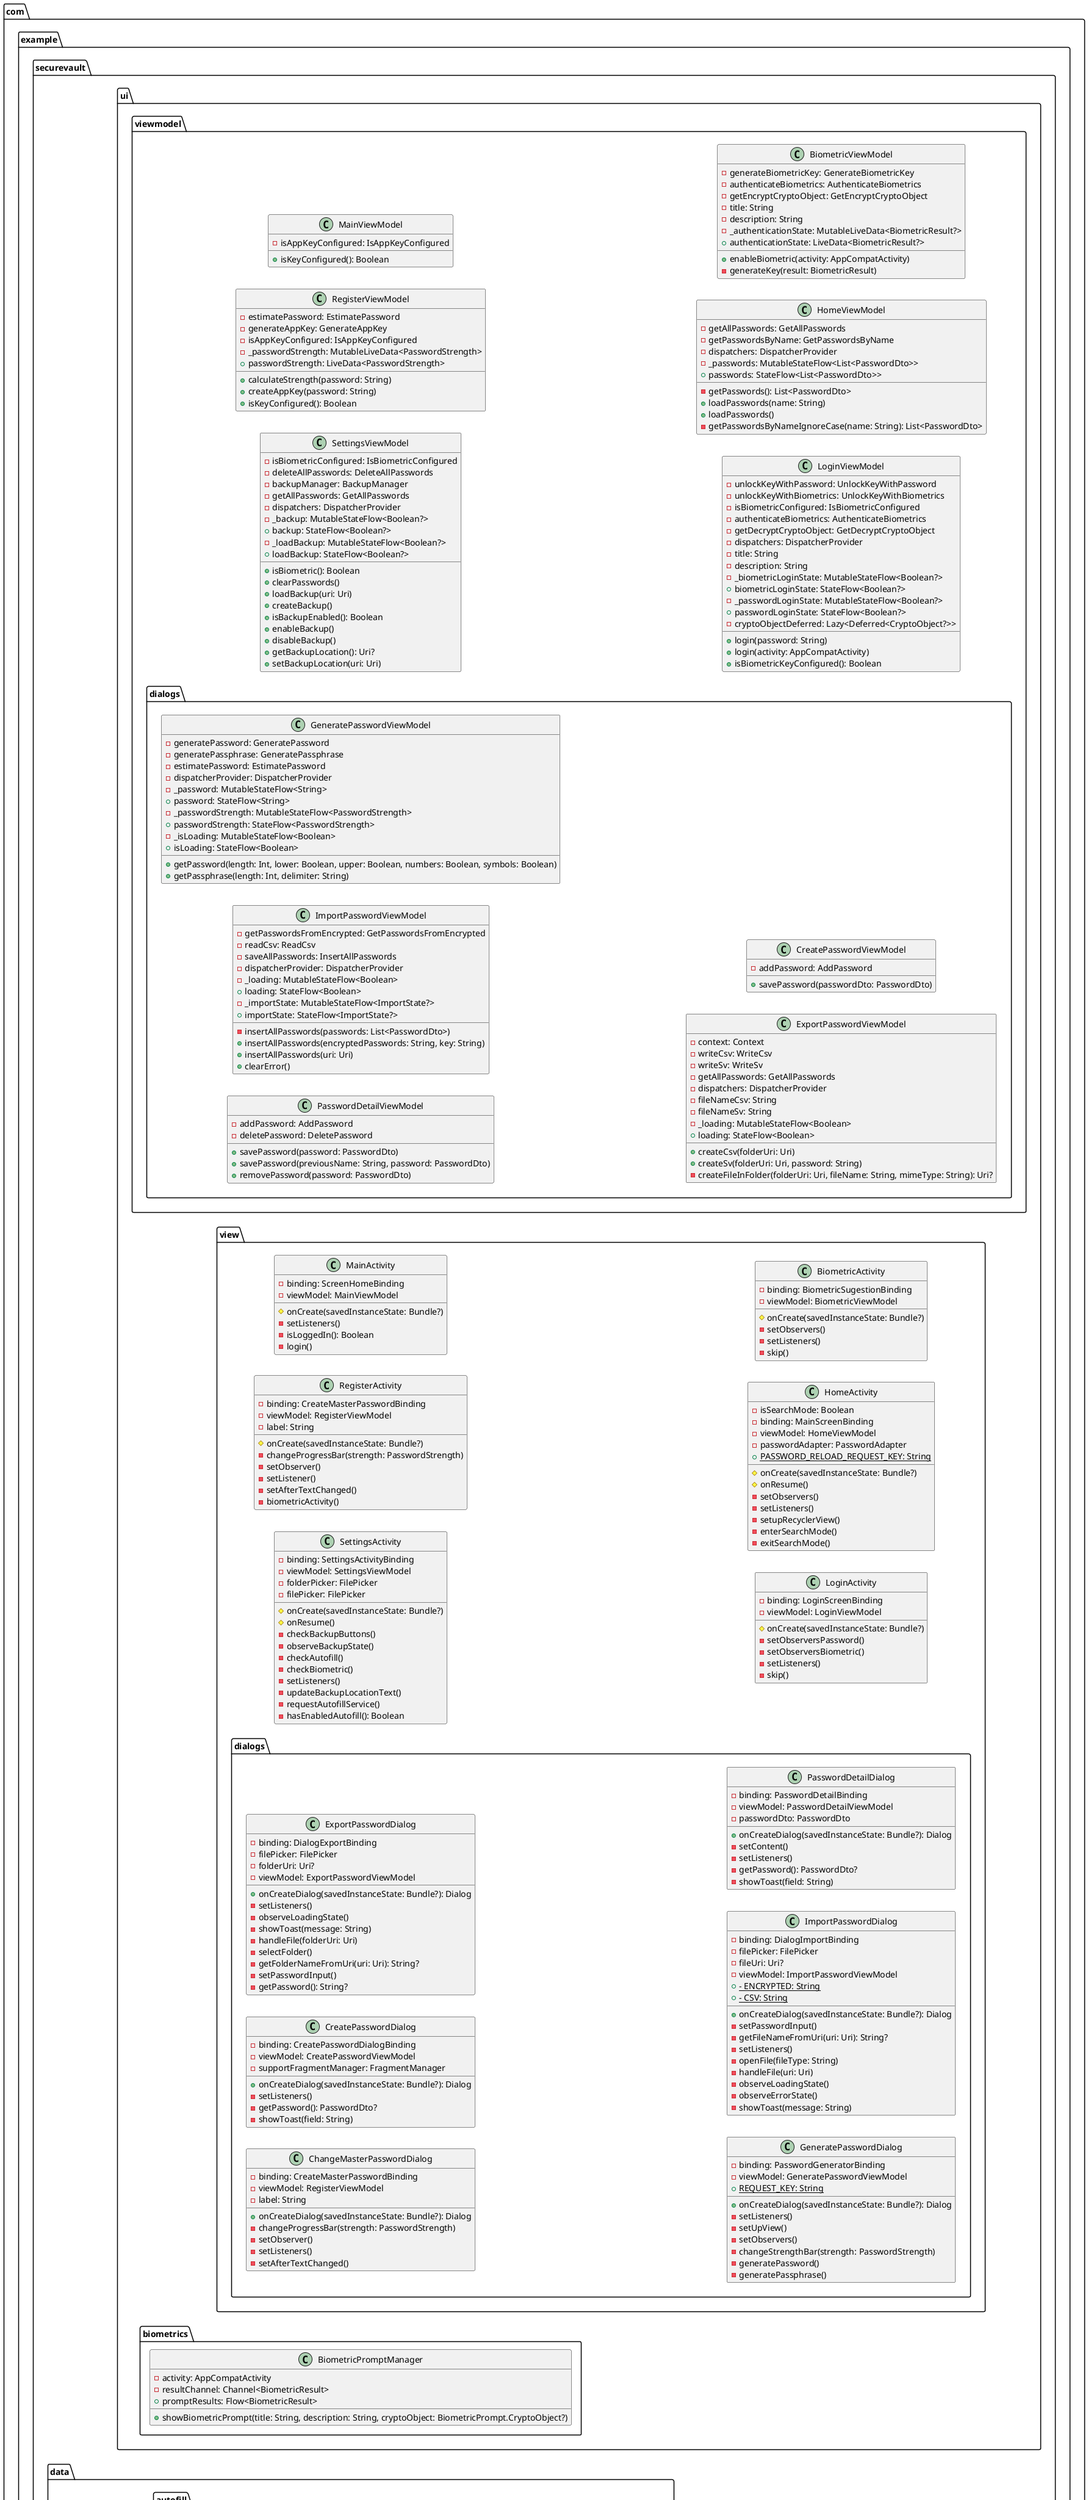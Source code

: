 @startuml
left to right direction
package com.example.securevault {
    package ui.viewmodel {
    together{
        class SettingsViewModel {
            - isBiometricConfigured: IsBiometricConfigured
            - deleteAllPasswords: DeleteAllPasswords
            - backupManager: BackupManager
            - getAllPasswords: GetAllPasswords
            - dispatchers: DispatcherProvider
            - _backup: MutableStateFlow<Boolean?>
            + backup: StateFlow<Boolean?>
            - _loadBackup: MutableStateFlow<Boolean?>
            + loadBackup: StateFlow<Boolean?>
            + isBiometric(): Boolean
            + clearPasswords()
            + loadBackup(uri: Uri)
            + createBackup()
            + isBackupEnabled(): Boolean
            + enableBackup()
            + disableBackup()
            + getBackupLocation(): Uri?
            + setBackupLocation(uri: Uri)
        }
        class RegisterViewModel {
            - estimatePassword: EstimatePassword
            - generateAppKey: GenerateAppKey
            - isAppKeyConfigured: IsAppKeyConfigured
            - _passwordStrength: MutableLiveData<PasswordStrength>
            + passwordStrength: LiveData<PasswordStrength>
            + calculateStrength(password: String)
            + createAppKey(password: String)
            + isKeyConfigured(): Boolean
        }
        class MainViewModel {
            - isAppKeyConfigured: IsAppKeyConfigured
            + isKeyConfigured(): Boolean
        }
        class LoginViewModel {
            - unlockKeyWithPassword: UnlockKeyWithPassword
            - unlockKeyWithBiometrics: UnlockKeyWithBiometrics
            - isBiometricConfigured: IsBiometricConfigured
            - authenticateBiometrics: AuthenticateBiometrics
            - getDecryptCryptoObject: GetDecryptCryptoObject
            - dispatchers: DispatcherProvider
            - title: String
            - description: String
            - _biometricLoginState: MutableStateFlow<Boolean?>
            + biometricLoginState: StateFlow<Boolean?>
            - _passwordLoginState: MutableStateFlow<Boolean?>
            + passwordLoginState: StateFlow<Boolean?>
            - cryptoObjectDeferred: Lazy<Deferred<CryptoObject?>>
            + login(password: String)
            + login(activity: AppCompatActivity)
            + isBiometricKeyConfigured(): Boolean
        }
        class HomeViewModel {
            - getAllPasswords: GetAllPasswords
            - getPasswordsByName: GetPasswordsByName
            - dispatchers: DispatcherProvider
            - _passwords: MutableStateFlow<List<PasswordDto>>
            + passwords: StateFlow<List<PasswordDto>>
            - getPasswords(): List<PasswordDto>
            + loadPasswords(name: String)
            + loadPasswords()
            - getPasswordsByNameIgnoreCase(name: String): List<PasswordDto>
        }
        class BiometricViewModel {
            - generateBiometricKey: GenerateBiometricKey
            - authenticateBiometrics: AuthenticateBiometrics
            - getEncryptCryptoObject: GetEncryptCryptoObject
            - title: String
            - description: String
            - _authenticationState: MutableLiveData<BiometricResult?>
            + authenticationState: LiveData<BiometricResult?>
            + enableBiometric(activity: AppCompatActivity)
            - generateKey(result: BiometricResult)
        }
        }
    }
    package ui.view {
        together{
            class SettingsActivity {
                        - binding: SettingsActivityBinding
                        - viewModel: SettingsViewModel
                        - folderPicker: FilePicker
                        - filePicker: FilePicker
                        # onCreate(savedInstanceState: Bundle?)
                        # onResume()
                        - checkBackupButtons()
                        - observeBackupState()
                        - checkAutofill()
                        - checkBiometric()
                        - setListeners()
                        - updateBackupLocationText()
                        - requestAutofillService()
                        - hasEnabledAutofill(): Boolean
                    }
                    class RegisterActivity {
                        - binding: CreateMasterPasswordBinding
                        - viewModel: RegisterViewModel
                        - label: String
                        # onCreate(savedInstanceState: Bundle?)
                        - changeProgressBar(strength: PasswordStrength)
                        - setObserver()
                        - setListener()
                        - setAfterTextChanged()
                        - biometricActivity()
                    }
                    class MainActivity {
                        - binding: ScreenHomeBinding
                        - viewModel: MainViewModel
                        # onCreate(savedInstanceState: Bundle?)
                        - setListeners()
                        - isLoggedIn(): Boolean
                        - login()
                    }
                    class LoginActivity {
                        - binding: LoginScreenBinding
                        - viewModel: LoginViewModel
                        # onCreate(savedInstanceState: Bundle?)
                        - setObserversPassword()
                        - setObserversBiometric()
                        - setListeners()
                        - skip()
                    }
                    class HomeActivity {
                        - isSearchMode: Boolean
                        - binding: MainScreenBinding
                        - viewModel: HomeViewModel
                        - passwordAdapter: PasswordAdapter
                        + {static} PASSWORD_RELOAD_REQUEST_KEY: String
                        # onCreate(savedInstanceState: Bundle?)
                        # onResume()
                        - setObservers()
                        - setListeners()
                        - setupRecyclerView()
                        - enterSearchMode()
                        - exitSearchMode()
                    }
                    class BiometricActivity {
                        - binding: BiometricSugestionBinding
                        - viewModel: BiometricViewModel
                        # onCreate(savedInstanceState: Bundle?)
                        - setObservers()
                        - setListeners()
                        - skip()
                    }
        }
    }
    package ui.view.dialogs {
        together{
        class ChangeMasterPasswordDialog {
                    - binding: CreateMasterPasswordBinding
                    - viewModel: RegisterViewModel
                    - label: String
                    + onCreateDialog(savedInstanceState: Bundle?): Dialog
                    - changeProgressBar(strength: PasswordStrength)
                    - setObserver()
                    - setListeners()
                    - setAfterTextChanged()
                }
                class CreatePasswordDialog {
                    - binding: CreatePasswordDialogBinding
                    - viewModel: CreatePasswordViewModel
                    - supportFragmentManager: FragmentManager
                    + onCreateDialog(savedInstanceState: Bundle?): Dialog
                    - setListeners()
                    - getPassword(): PasswordDto?
                    - showToast(field: String)
                }
                class ExportPasswordDialog {
                    - binding: DialogExportBinding
                    - filePicker: FilePicker
                    - folderUri: Uri?
                    - viewModel: ExportPasswordViewModel
                    + onCreateDialog(savedInstanceState: Bundle?): Dialog
                    - setListeners()
                    - observeLoadingState()
                    - showToast(message: String)
                    - handleFile(folderUri: Uri)
                    - selectFolder()
                    - getFolderNameFromUri(uri: Uri): String?
                    - setPasswordInput()
                    - getPassword(): String?
                }
                class GeneratePasswordDialog {
                    - binding: PasswordGeneratorBinding
                    - viewModel: GeneratePasswordViewModel
                    + {static} REQUEST_KEY: String
                    + onCreateDialog(savedInstanceState: Bundle?): Dialog
                    - setListeners()
                    - setUpView()
                    - setObservers()
                    - changeStrengthBar(strength: PasswordStrength)
                    - generatePassword()
                    - generatePassphrase()
                }
                class ImportPasswordDialog {
                    - binding: DialogImportBinding
                    - filePicker: FilePicker
                    - fileUri: Uri?
                    - viewModel: ImportPasswordViewModel
                    + {static} - ENCRYPTED: String
                    + {static} - CSV: String
                    + onCreateDialog(savedInstanceState: Bundle?): Dialog
                    - setPasswordInput()
                    - getFileNameFromUri(uri: Uri): String?
                    - setListeners()
                    - openFile(fileType: String)
                    - handleFile(uri: Uri)
                    - observeLoadingState()
                    - observeErrorState()
                    - showToast(message: String)
                }
                class PasswordDetailDialog {
                    - binding: PasswordDetailBinding
                    - viewModel: PasswordDetailViewModel
                    - passwordDto: PasswordDto
                    + onCreateDialog(savedInstanceState: Bundle?): Dialog
                    - setContent()
                    - setListeners()
                    - getPassword(): PasswordDto?
                    - showToast(field: String)
                }
        }
    }

    package ui.viewmodel.dialogs {
       together{
        class PasswordDetailViewModel {
                   - addPassword: AddPassword
                   - deletePassword: DeletePassword
                   + savePassword(password: PasswordDto)
                   + savePassword(previousName: String, password: PasswordDto)
                   + removePassword(password: PasswordDto)
               }
               class ImportPasswordViewModel {
                   - getPasswordsFromEncrypted: GetPasswordsFromEncrypted
                   - readCsv: ReadCsv
                   - saveAllPasswords: InsertAllPasswords
                   - dispatcherProvider: DispatcherProvider
                   - _loading: MutableStateFlow<Boolean>
                   + loading: StateFlow<Boolean>
                   - _importState: MutableStateFlow<ImportState?>
                   + importState: StateFlow<ImportState?>
                   - insertAllPasswords(passwords: List<PasswordDto>)
                   + insertAllPasswords(encryptedPasswords: String, key: String)
                   + insertAllPasswords(uri: Uri)
                   + clearError()
               }
               class GeneratePasswordViewModel {
                   - generatePassword: GeneratePassword
                   - generatePassphrase: GeneratePassphrase
                   - estimatePassword: EstimatePassword
                   - dispatcherProvider: DispatcherProvider
                   - _password: MutableStateFlow<String>
                   + password: StateFlow<String>
                   - _passwordStrength: MutableStateFlow<PasswordStrength>
                   + passwordStrength: StateFlow<PasswordStrength>
                   - _isLoading: MutableStateFlow<Boolean>
                   + isLoading: StateFlow<Boolean>
                   + getPassword(length: Int, lower: Boolean, upper: Boolean, numbers: Boolean, symbols: Boolean)
                   + getPassphrase(length: Int, delimiter: String)
               }
               class ExportPasswordViewModel {
                   - context: Context
                   - writeCsv: WriteCsv
                   - writeSv: WriteSv
                   - getAllPasswords: GetAllPasswords
                   - dispatchers: DispatcherProvider
                   - fileNameCsv: String
                   - fileNameSv: String
                   - _loading: MutableStateFlow<Boolean>
                   + loading: StateFlow<Boolean>
                   + createCsv(folderUri: Uri)
                   + createSv(folderUri: Uri, password: String)
                   - createFileInFolder(folderUri: Uri, fileName: String, mimeType: String): Uri?
               }
               class CreatePasswordViewModel {
                   - addPassword: AddPassword
                   + savePassword(passwordDto: PasswordDto)
               }
       }
    }
    package data.autofill {
        class SecureVaultAutofillService {
            - passwordRepository: PasswordRepository?
            + storage: PasswordStorage
            + encryptor: FileEncryptor
            + onFillRequest(request: FillRequest, cancellationSignal: CancellationSignal, callback: FillCallback)
            + onSaveRequest(request: SaveRequest, callback: SaveCallback)
        }
    }
    package data.generator {
        object PasswordGenerator {
            + {static} LOWER: String
            + {static} UPPER: String
            + {static} NUMBERS: String
            + {static} SYMBOL: String
            + {static} generatePassword(length: Int = 16, lower: Boolean = true, upper: Boolean = true, numbers: Boolean = true, symbols: Boolean = true): String?
            + {static} generatePassphrase(length: Int = 5, delimiter: String): String
        }
    }
    package data.json {
        package crypto {
            class FileEncryptor {
                - type: java.lang.reflect.Type
                - adapter: JsonAdapter<List<Password>>
                - encryptFile(content: String, password: String): String
                - decryptFile(encryptedFile: String, password: String): String
                + encryptPasswords(passwords: List<Password>, userPassword: String): String
                + decryptPasswords(encryptedPasswords: String, userPassword: String): List<Password>
            }
        }
        package model {
            class Password {
                + name: String
                + url: String
                + username: String
                + value: String
            }
        }
    }
    package data.repository {
        class MasterPasswordRepositoryImpl {
            - storage: AppKeyStorage
            + generateAndStoreAppKey(password: String)
            + generateAndStoreAppKeyBio(result: BiometricResult)
            + unlockAppKeyWithPassword(password: String): Boolean
            + unlockAppKeyWithBiometrics(result: BiometricResult): Boolean
            + isAppKeyConfigured(): Boolean
            + isBiometricConfigured(): Boolean
            + getIv(): ByteArray
        }
        class PasswordRepositoryImpl {
            - storage: PasswordStorage
            - encryptor: FileEncryptor
            - cachePasswords: MutableList<Password>
            + getAllPasswords(): List<Password>
            - getAppKey(): String
            + getPasswordByName(name: String): Password?
            + getPasswordByNameContainingIgnoreCase(name: String): List<Password>
            + insertPassword(password: Password)
            + insertAllPasswords(passwords: List<Password>)
            - insertPasswordCache(name: String, password: Password)
            + insertPassword(previousName: String, password: Password)
            + deletePassword(password: Password)
            + deleteAllPasswords()
            - loadPasswords(): List<Password>
            + reloadPasswords()
            - savePasswordsFromCache()
        }
    }
    package ui.biometrics {
        class BiometricPromptManager {
            - activity: AppCompatActivity
            - resultChannel: Channel<BiometricResult>
            + promptResults: Flow<BiometricResult>
            + showBiometricPrompt(title: String, description: String, cryptoObject: BiometricPrompt.CryptoObject?)
        }
    }

class SecureVaultApp

}
@enduml
